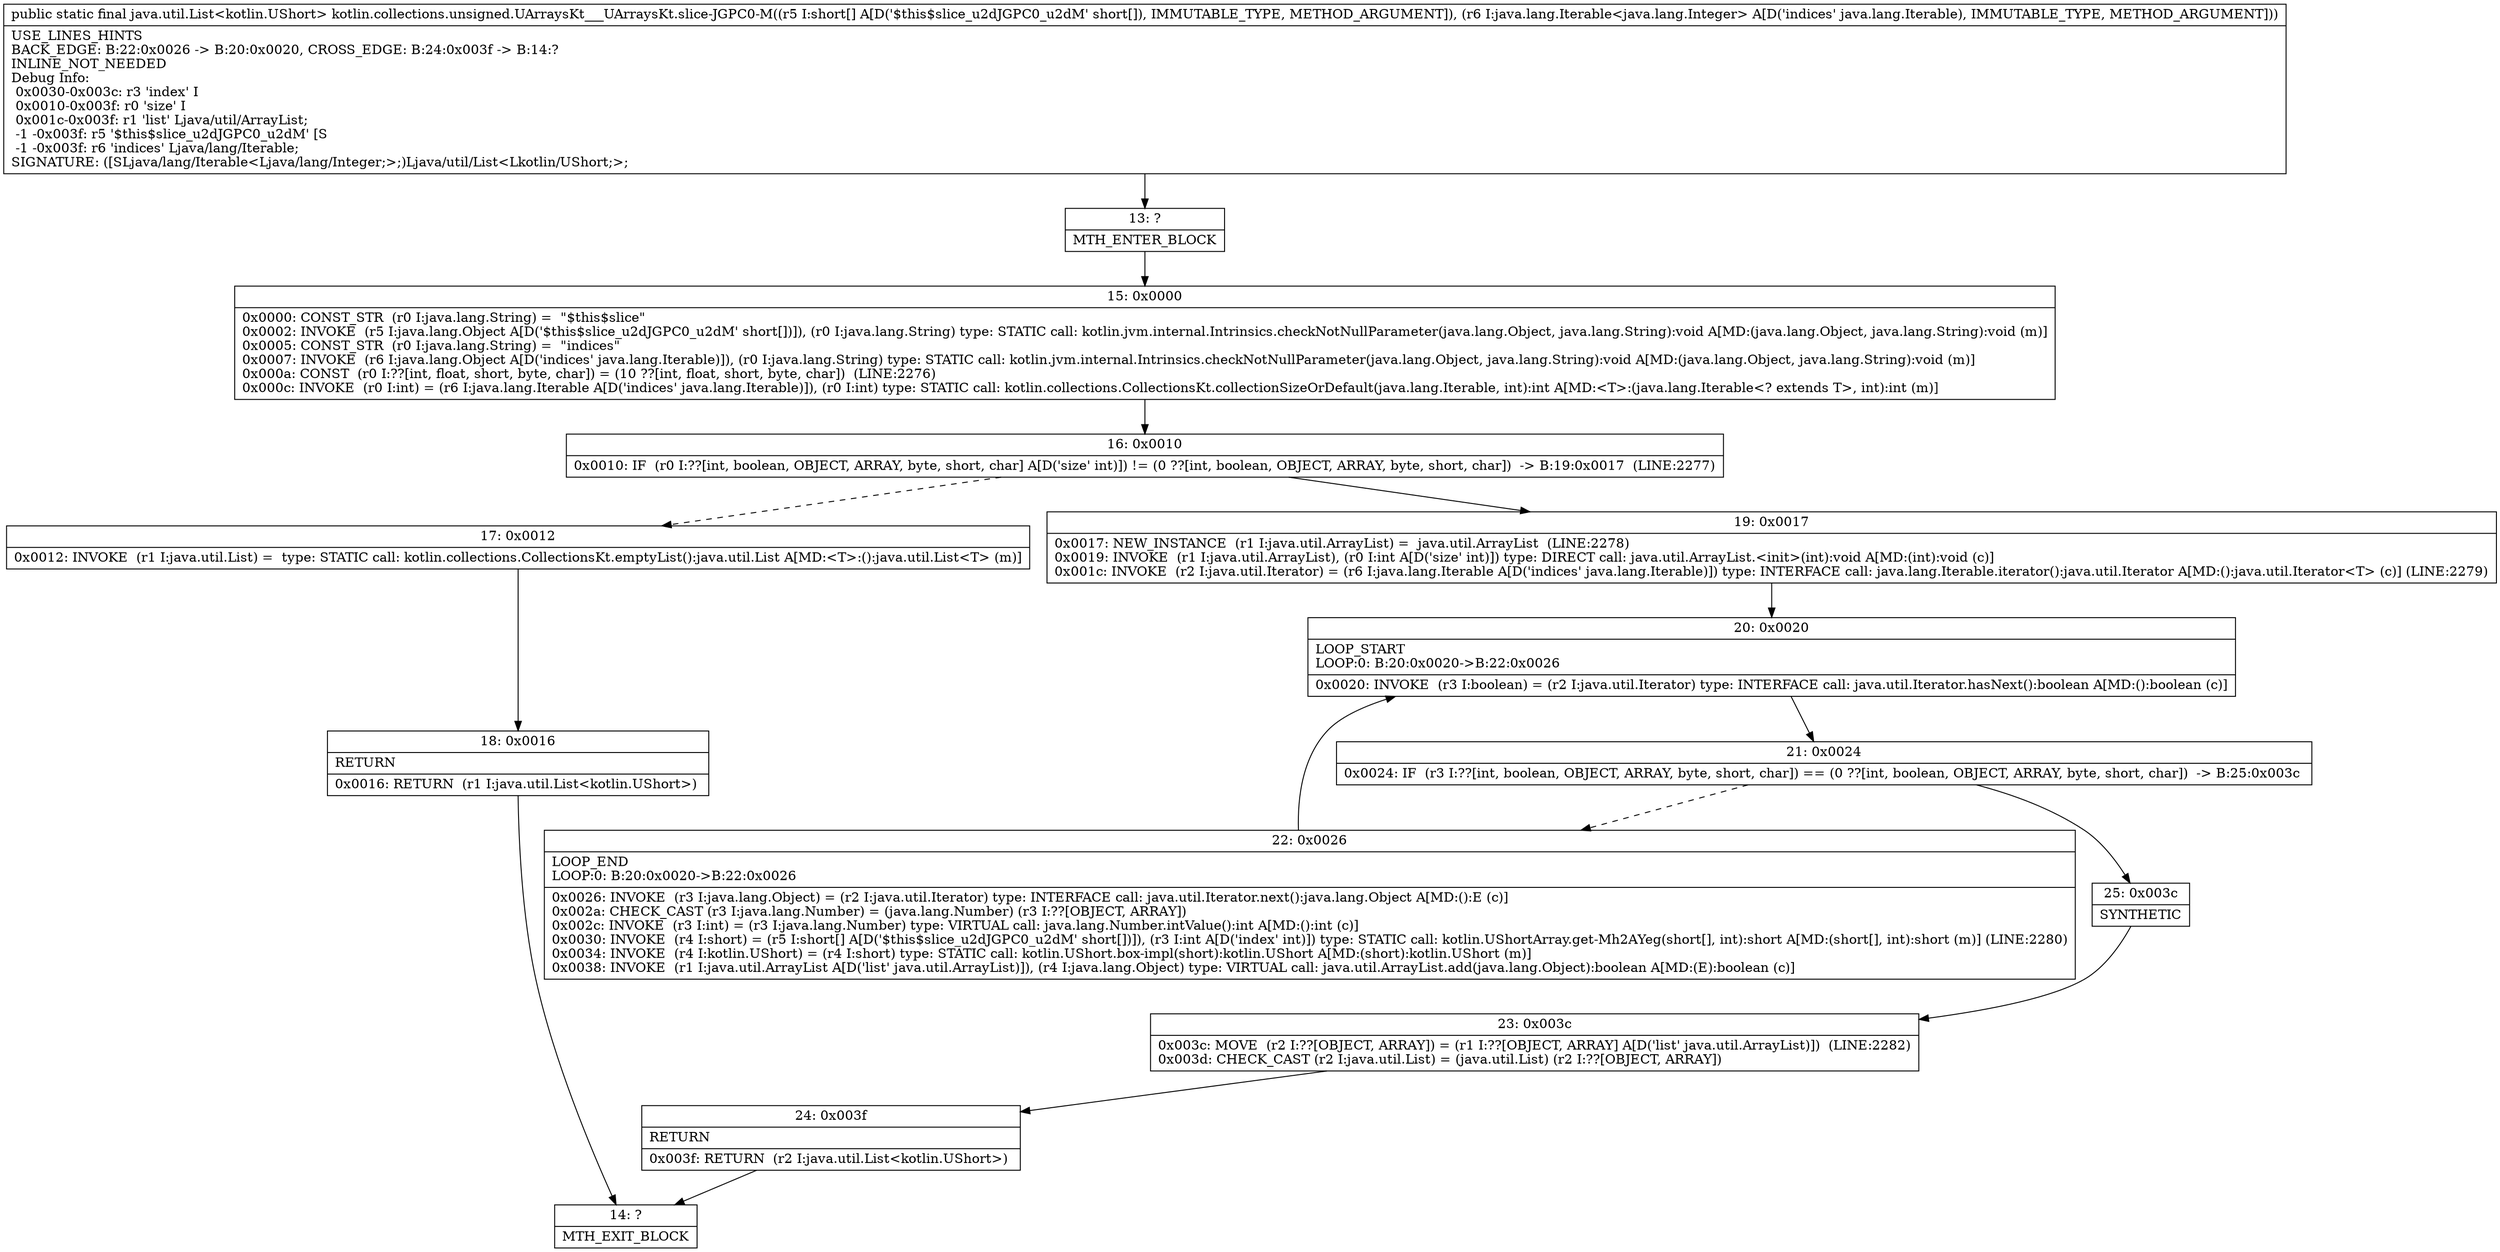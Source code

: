digraph "CFG forkotlin.collections.unsigned.UArraysKt___UArraysKt.slice\-JGPC0\-M([SLjava\/lang\/Iterable;)Ljava\/util\/List;" {
Node_13 [shape=record,label="{13\:\ ?|MTH_ENTER_BLOCK\l}"];
Node_15 [shape=record,label="{15\:\ 0x0000|0x0000: CONST_STR  (r0 I:java.lang.String) =  \"$this$slice\" \l0x0002: INVOKE  (r5 I:java.lang.Object A[D('$this$slice_u2dJGPC0_u2dM' short[])]), (r0 I:java.lang.String) type: STATIC call: kotlin.jvm.internal.Intrinsics.checkNotNullParameter(java.lang.Object, java.lang.String):void A[MD:(java.lang.Object, java.lang.String):void (m)]\l0x0005: CONST_STR  (r0 I:java.lang.String) =  \"indices\" \l0x0007: INVOKE  (r6 I:java.lang.Object A[D('indices' java.lang.Iterable)]), (r0 I:java.lang.String) type: STATIC call: kotlin.jvm.internal.Intrinsics.checkNotNullParameter(java.lang.Object, java.lang.String):void A[MD:(java.lang.Object, java.lang.String):void (m)]\l0x000a: CONST  (r0 I:??[int, float, short, byte, char]) = (10 ??[int, float, short, byte, char])  (LINE:2276)\l0x000c: INVOKE  (r0 I:int) = (r6 I:java.lang.Iterable A[D('indices' java.lang.Iterable)]), (r0 I:int) type: STATIC call: kotlin.collections.CollectionsKt.collectionSizeOrDefault(java.lang.Iterable, int):int A[MD:\<T\>:(java.lang.Iterable\<? extends T\>, int):int (m)]\l}"];
Node_16 [shape=record,label="{16\:\ 0x0010|0x0010: IF  (r0 I:??[int, boolean, OBJECT, ARRAY, byte, short, char] A[D('size' int)]) != (0 ??[int, boolean, OBJECT, ARRAY, byte, short, char])  \-\> B:19:0x0017  (LINE:2277)\l}"];
Node_17 [shape=record,label="{17\:\ 0x0012|0x0012: INVOKE  (r1 I:java.util.List) =  type: STATIC call: kotlin.collections.CollectionsKt.emptyList():java.util.List A[MD:\<T\>:():java.util.List\<T\> (m)]\l}"];
Node_18 [shape=record,label="{18\:\ 0x0016|RETURN\l|0x0016: RETURN  (r1 I:java.util.List\<kotlin.UShort\>) \l}"];
Node_14 [shape=record,label="{14\:\ ?|MTH_EXIT_BLOCK\l}"];
Node_19 [shape=record,label="{19\:\ 0x0017|0x0017: NEW_INSTANCE  (r1 I:java.util.ArrayList) =  java.util.ArrayList  (LINE:2278)\l0x0019: INVOKE  (r1 I:java.util.ArrayList), (r0 I:int A[D('size' int)]) type: DIRECT call: java.util.ArrayList.\<init\>(int):void A[MD:(int):void (c)]\l0x001c: INVOKE  (r2 I:java.util.Iterator) = (r6 I:java.lang.Iterable A[D('indices' java.lang.Iterable)]) type: INTERFACE call: java.lang.Iterable.iterator():java.util.Iterator A[MD:():java.util.Iterator\<T\> (c)] (LINE:2279)\l}"];
Node_20 [shape=record,label="{20\:\ 0x0020|LOOP_START\lLOOP:0: B:20:0x0020\-\>B:22:0x0026\l|0x0020: INVOKE  (r3 I:boolean) = (r2 I:java.util.Iterator) type: INTERFACE call: java.util.Iterator.hasNext():boolean A[MD:():boolean (c)]\l}"];
Node_21 [shape=record,label="{21\:\ 0x0024|0x0024: IF  (r3 I:??[int, boolean, OBJECT, ARRAY, byte, short, char]) == (0 ??[int, boolean, OBJECT, ARRAY, byte, short, char])  \-\> B:25:0x003c \l}"];
Node_22 [shape=record,label="{22\:\ 0x0026|LOOP_END\lLOOP:0: B:20:0x0020\-\>B:22:0x0026\l|0x0026: INVOKE  (r3 I:java.lang.Object) = (r2 I:java.util.Iterator) type: INTERFACE call: java.util.Iterator.next():java.lang.Object A[MD:():E (c)]\l0x002a: CHECK_CAST (r3 I:java.lang.Number) = (java.lang.Number) (r3 I:??[OBJECT, ARRAY]) \l0x002c: INVOKE  (r3 I:int) = (r3 I:java.lang.Number) type: VIRTUAL call: java.lang.Number.intValue():int A[MD:():int (c)]\l0x0030: INVOKE  (r4 I:short) = (r5 I:short[] A[D('$this$slice_u2dJGPC0_u2dM' short[])]), (r3 I:int A[D('index' int)]) type: STATIC call: kotlin.UShortArray.get\-Mh2AYeg(short[], int):short A[MD:(short[], int):short (m)] (LINE:2280)\l0x0034: INVOKE  (r4 I:kotlin.UShort) = (r4 I:short) type: STATIC call: kotlin.UShort.box\-impl(short):kotlin.UShort A[MD:(short):kotlin.UShort (m)]\l0x0038: INVOKE  (r1 I:java.util.ArrayList A[D('list' java.util.ArrayList)]), (r4 I:java.lang.Object) type: VIRTUAL call: java.util.ArrayList.add(java.lang.Object):boolean A[MD:(E):boolean (c)]\l}"];
Node_25 [shape=record,label="{25\:\ 0x003c|SYNTHETIC\l}"];
Node_23 [shape=record,label="{23\:\ 0x003c|0x003c: MOVE  (r2 I:??[OBJECT, ARRAY]) = (r1 I:??[OBJECT, ARRAY] A[D('list' java.util.ArrayList)])  (LINE:2282)\l0x003d: CHECK_CAST (r2 I:java.util.List) = (java.util.List) (r2 I:??[OBJECT, ARRAY]) \l}"];
Node_24 [shape=record,label="{24\:\ 0x003f|RETURN\l|0x003f: RETURN  (r2 I:java.util.List\<kotlin.UShort\>) \l}"];
MethodNode[shape=record,label="{public static final java.util.List\<kotlin.UShort\> kotlin.collections.unsigned.UArraysKt___UArraysKt.slice\-JGPC0\-M((r5 I:short[] A[D('$this$slice_u2dJGPC0_u2dM' short[]), IMMUTABLE_TYPE, METHOD_ARGUMENT]), (r6 I:java.lang.Iterable\<java.lang.Integer\> A[D('indices' java.lang.Iterable), IMMUTABLE_TYPE, METHOD_ARGUMENT]))  | USE_LINES_HINTS\lBACK_EDGE: B:22:0x0026 \-\> B:20:0x0020, CROSS_EDGE: B:24:0x003f \-\> B:14:?\lINLINE_NOT_NEEDED\lDebug Info:\l  0x0030\-0x003c: r3 'index' I\l  0x0010\-0x003f: r0 'size' I\l  0x001c\-0x003f: r1 'list' Ljava\/util\/ArrayList;\l  \-1 \-0x003f: r5 '$this$slice_u2dJGPC0_u2dM' [S\l  \-1 \-0x003f: r6 'indices' Ljava\/lang\/Iterable;\lSIGNATURE: ([SLjava\/lang\/Iterable\<Ljava\/lang\/Integer;\>;)Ljava\/util\/List\<Lkotlin\/UShort;\>;\l}"];
MethodNode -> Node_13;Node_13 -> Node_15;
Node_15 -> Node_16;
Node_16 -> Node_17[style=dashed];
Node_16 -> Node_19;
Node_17 -> Node_18;
Node_18 -> Node_14;
Node_19 -> Node_20;
Node_20 -> Node_21;
Node_21 -> Node_22[style=dashed];
Node_21 -> Node_25;
Node_22 -> Node_20;
Node_25 -> Node_23;
Node_23 -> Node_24;
Node_24 -> Node_14;
}

